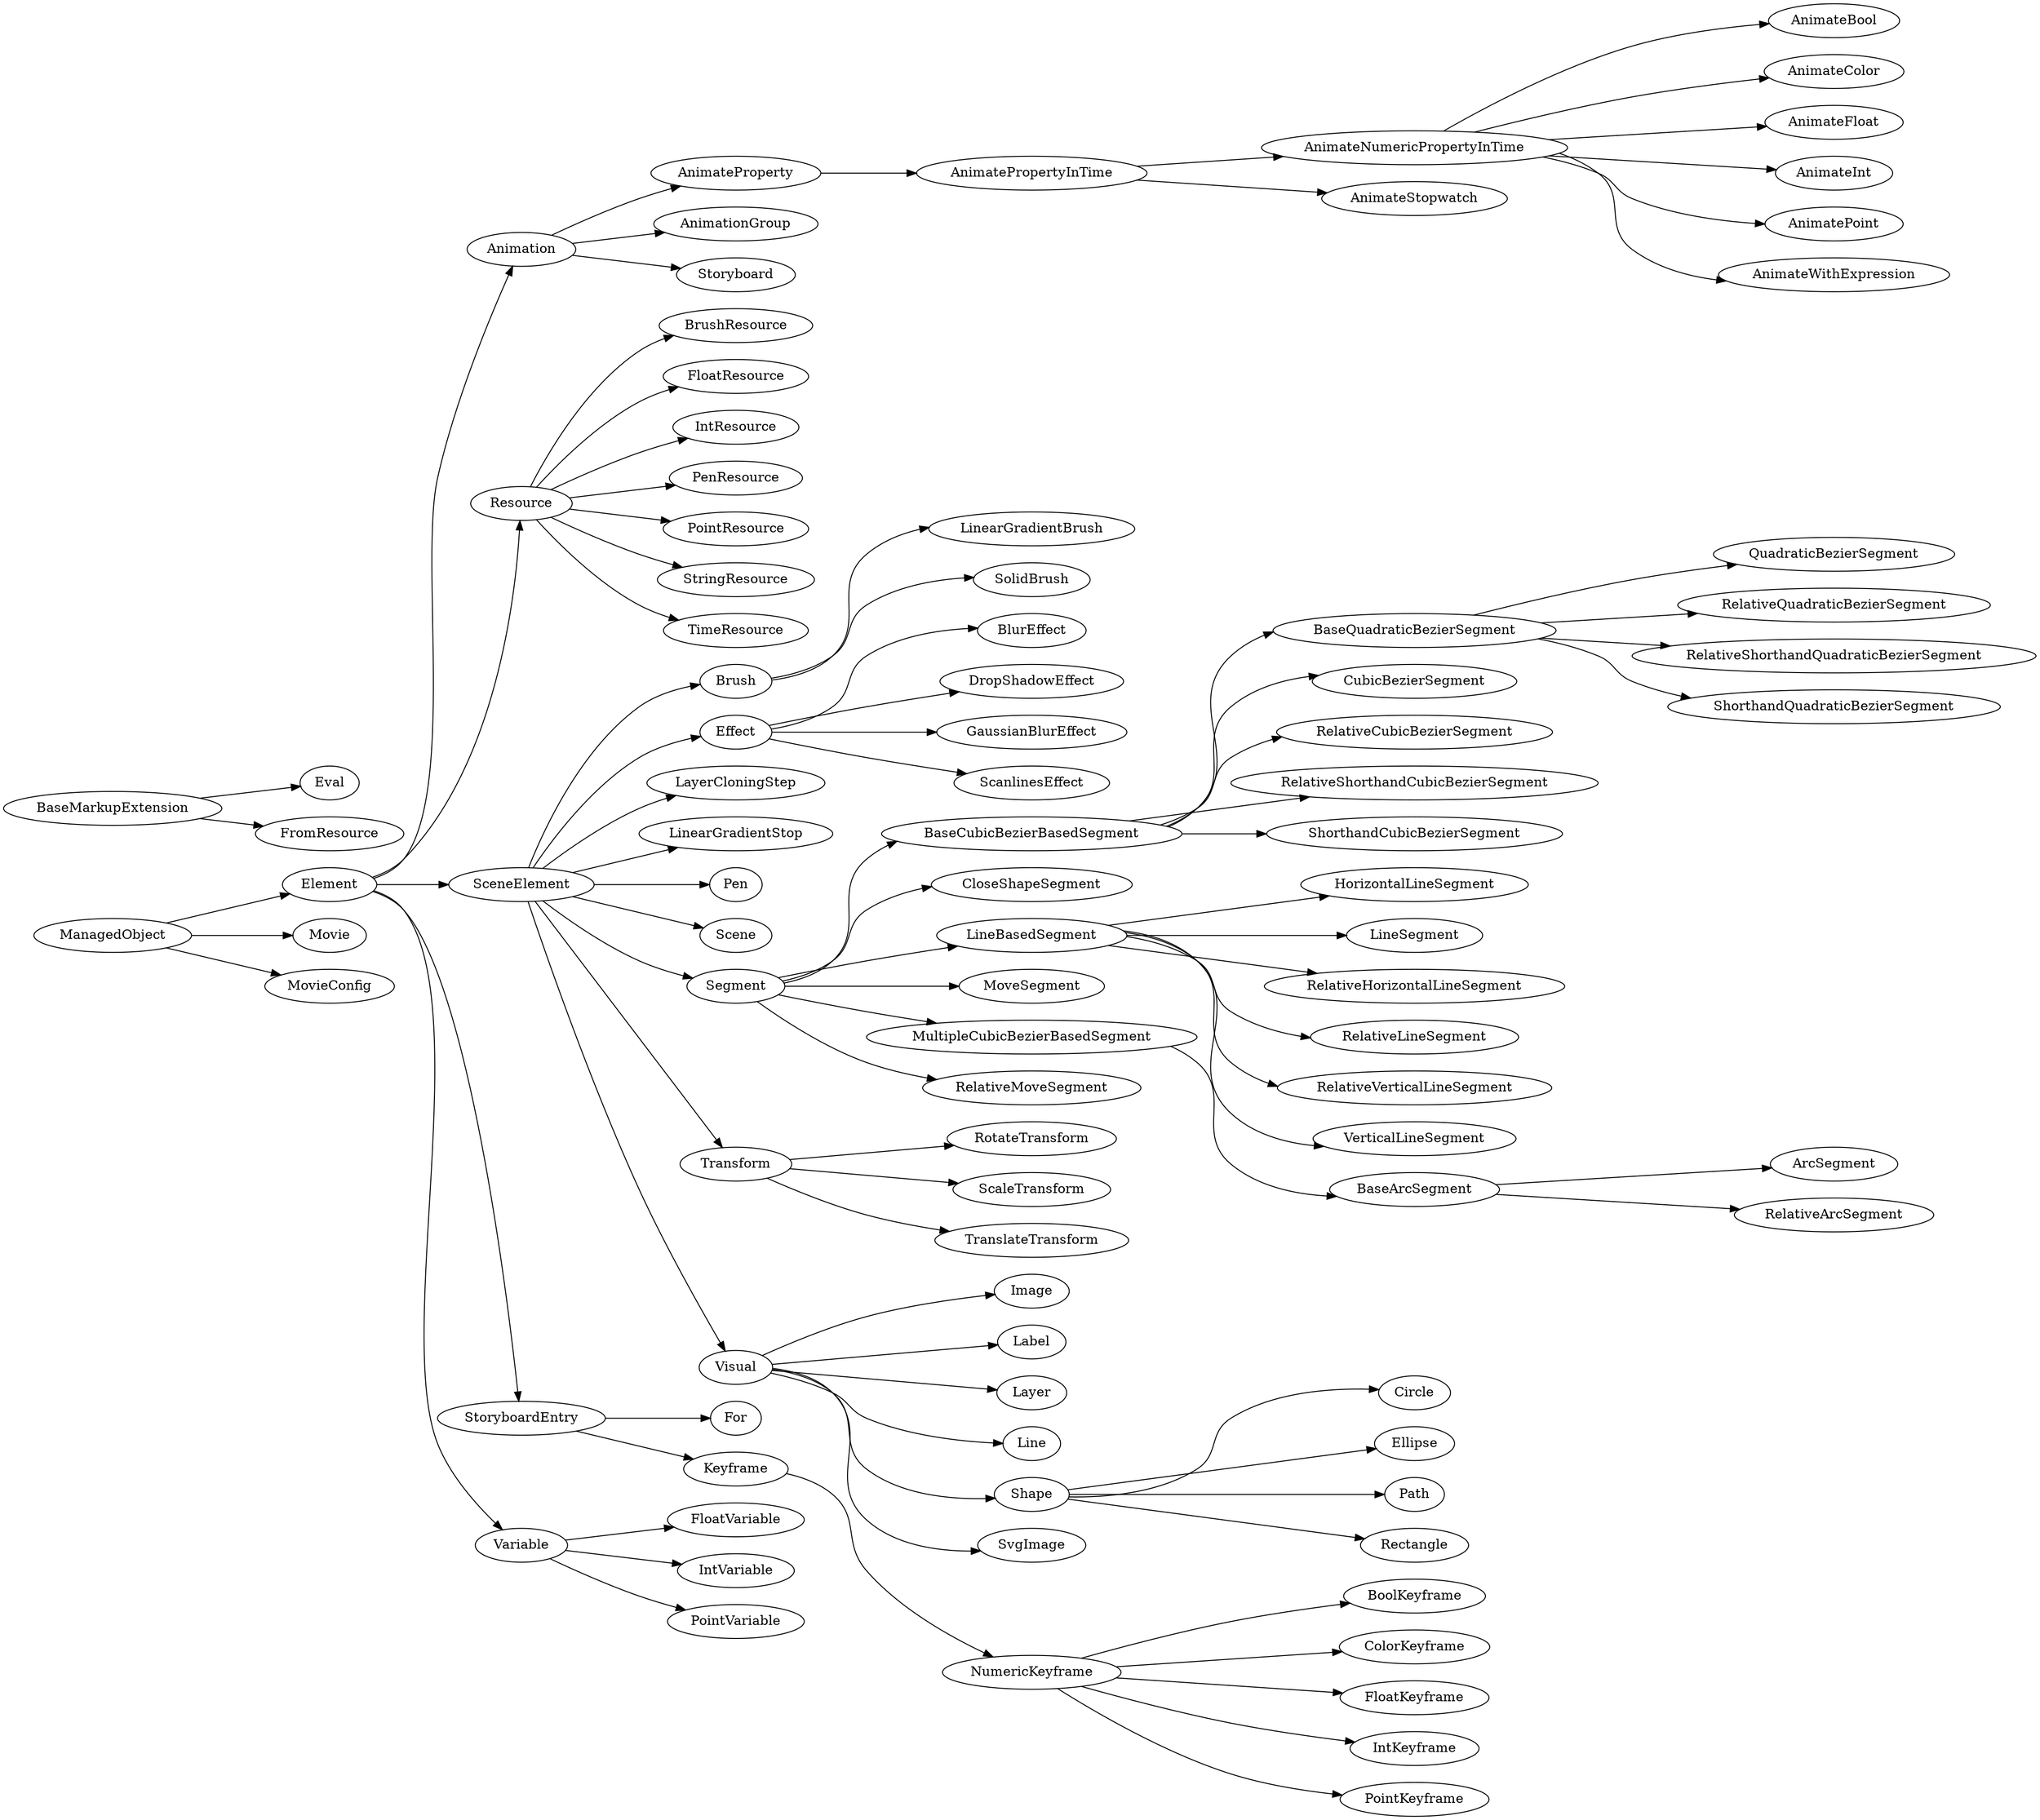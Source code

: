 digraph {
  rankdir=LR
0 [ label = "AnimateBool" ]
1 [ label = "AnimateColor" ]
2 [ label = "AnimateFloat" ]
3 [ label = "AnimateInt" ]
4 [ label = "AnimateNumericPropertyInTime" ]
5 [ label = "AnimatePoint" ]
6 [ label = "AnimateProperty" ]
7 [ label = "AnimatePropertyInTime" ]
8 [ label = "AnimateStopwatch" ]
9 [ label = "AnimateWithExpression" ]
10 [ label = "Animation" ]
11 [ label = "AnimationGroup" ]
12 [ label = "ArcSegment" ]
13 [ label = "BaseArcSegment" ]
14 [ label = "BaseCubicBezierBasedSegment" ]
15 [ label = "BaseQuadraticBezierSegment" ]
16 [ label = "BlurEffect" ]
17 [ label = "BoolKeyframe" ]
18 [ label = "Brush" ]
19 [ label = "BrushResource" ]
20 [ label = "Circle" ]
21 [ label = "CloseShapeSegment" ]
22 [ label = "ColorKeyframe" ]
23 [ label = "CubicBezierSegment" ]
24 [ label = "DropShadowEffect" ]
25 [ label = "Effect" ]
26 [ label = "Element" ]
27 [ label = "Ellipse" ]
28 [ label = "Eval" ]
29 [ label = "FloatKeyframe" ]
30 [ label = "FloatResource" ]
31 [ label = "FloatVariable" ]
32 [ label = "For" ]
33 [ label = "FromResource" ]
34 [ label = "GaussianBlurEffect" ]
35 [ label = "HorizontalLineSegment" ]
36 [ label = "Image" ]
37 [ label = "IntKeyframe" ]
38 [ label = "IntResource" ]
39 [ label = "IntVariable" ]
40 [ label = "Keyframe" ]
41 [ label = "Label" ]
42 [ label = "Layer" ]
43 [ label = "LayerCloningStep" ]
44 [ label = "Line" ]
45 [ label = "LinearGradientBrush" ]
46 [ label = "LinearGradientStop" ]
47 [ label = "LineBasedSegment" ]
48 [ label = "LineSegment" ]
49 [ label = "MoveSegment" ]
50 [ label = "Movie" ]
51 [ label = "MovieConfig" ]
52 [ label = "MultipleCubicBezierBasedSegment" ]
53 [ label = "NumericKeyframe" ]
54 [ label = "Path" ]
55 [ label = "Pen" ]
56 [ label = "PenResource" ]
57 [ label = "PointKeyframe" ]
58 [ label = "PointResource" ]
59 [ label = "PointVariable" ]
60 [ label = "QuadraticBezierSegment" ]
61 [ label = "Rectangle" ]
62 [ label = "RelativeArcSegment" ]
63 [ label = "RelativeCubicBezierSegment" ]
64 [ label = "RelativeHorizontalLineSegment" ]
65 [ label = "RelativeLineSegment" ]
66 [ label = "RelativeMoveSegment" ]
67 [ label = "RelativeQuadraticBezierSegment" ]
68 [ label = "RelativeShorthandCubicBezierSegment" ]
69 [ label = "RelativeShorthandQuadraticBezierSegment" ]
70 [ label = "RelativeVerticalLineSegment" ]
71 [ label = "Resource" ]
72 [ label = "RotateTransform" ]
73 [ label = "ScaleTransform" ]
74 [ label = "ScanlinesEffect" ]
75 [ label = "Scene" ]
76 [ label = "SceneElement" ]
77 [ label = "Segment" ]
78 [ label = "Shape" ]
79 [ label = "ShorthandCubicBezierSegment" ]
80 [ label = "ShorthandQuadraticBezierSegment" ]
81 [ label = "SolidBrush" ]
82 [ label = "Storyboard" ]
83 [ label = "StoryboardEntry" ]
84 [ label = "StringResource" ]
85 [ label = "SvgImage" ]
86 [ label = "TimeResource" ]
87 [ label = "Transform" ]
88 [ label = "TranslateTransform" ]
89 [ label = "Variable" ]
90 [ label = "VerticalLineSegment" ]
91 [ label = "Visual" ]
92 [ label = "ManagedObject" ]
93 [ label = "BaseMarkupExtension" ]
4 -> 0
4 -> 1
4 -> 2
4 -> 3
7 -> 4
4 -> 5
10 -> 6
6 -> 7
7 -> 8
4 -> 9
26 -> 10
10 -> 11
13 -> 12
52 -> 13
77 -> 14
14 -> 15
25 -> 16
53 -> 17
76 -> 18
71 -> 19
78 -> 20
77 -> 21
53 -> 22
14 -> 23
25 -> 24
76 -> 25
92 -> 26
78 -> 27
93 -> 28
53 -> 29
71 -> 30
89 -> 31
83 -> 32
93 -> 33
25 -> 34
47 -> 35
91 -> 36
53 -> 37
71 -> 38
89 -> 39
83 -> 40
91 -> 41
91 -> 42
76 -> 43
91 -> 44
18 -> 45
76 -> 46
77 -> 47
47 -> 48
77 -> 49
92 -> 50
92 -> 51
77 -> 52
40 -> 53
78 -> 54
76 -> 55
71 -> 56
53 -> 57
71 -> 58
89 -> 59
15 -> 60
78 -> 61
13 -> 62
14 -> 63
47 -> 64
47 -> 65
77 -> 66
15 -> 67
14 -> 68
15 -> 69
47 -> 70
26 -> 71
87 -> 72
87 -> 73
25 -> 74
76 -> 75
26 -> 76
76 -> 77
91 -> 78
14 -> 79
15 -> 80
18 -> 81
10 -> 82
26 -> 83
71 -> 84
91 -> 85
71 -> 86
76 -> 87
87 -> 88
26 -> 89
47 -> 90
76 -> 91
}
